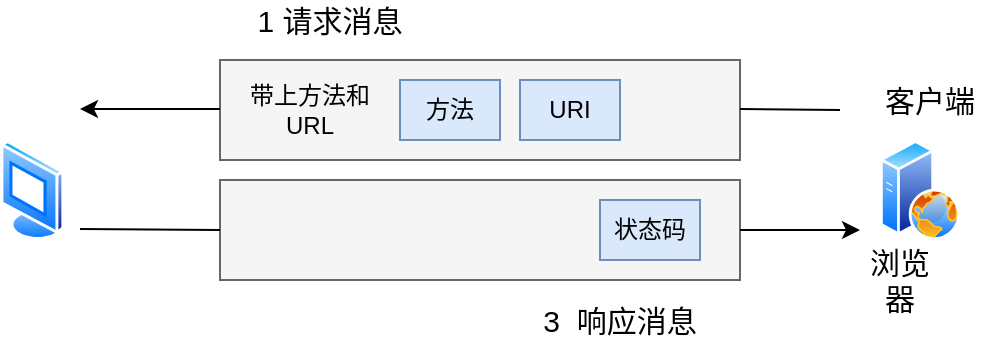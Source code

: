 <mxfile version="13.5.8" type="device"><diagram id="DNVI674TekuHWdYZu16h" name="第 1 页"><mxGraphModel dx="1422" dy="713" grid="1" gridSize="10" guides="1" tooltips="1" connect="1" arrows="1" fold="1" page="1" pageScale="1" pageWidth="827" pageHeight="1169" math="0" shadow="0"><root><mxCell id="0"/><mxCell id="1" parent="0"/><mxCell id="RkI37k88EKaIS22mMQ9o-1" value="" style="aspect=fixed;perimeter=ellipsePerimeter;html=1;align=center;shadow=0;dashed=0;spacingTop=3;image;image=img/lib/active_directory/web_server.svg;" vertex="1" parent="1"><mxGeometry x="560" y="340" width="40" height="50" as="geometry"/></mxCell><mxCell id="RkI37k88EKaIS22mMQ9o-2" value="" style="aspect=fixed;perimeter=ellipsePerimeter;html=1;align=center;shadow=0;dashed=0;spacingTop=3;image;image=img/lib/active_directory/vista_terminal.svg;" vertex="1" parent="1"><mxGeometry x="120" y="340" width="32.5" height="50" as="geometry"/></mxCell><mxCell id="RkI37k88EKaIS22mMQ9o-3" value="" style="rounded=0;whiteSpace=wrap;html=1;fillColor=#f5f5f5;strokeColor=#666666;fontColor=#333333;" vertex="1" parent="1"><mxGeometry x="230" y="300" width="260" height="50" as="geometry"/></mxCell><mxCell id="RkI37k88EKaIS22mMQ9o-5" value="方法" style="rounded=0;whiteSpace=wrap;html=1;fillColor=#dae8fc;strokeColor=#6c8ebf;" vertex="1" parent="1"><mxGeometry x="320" y="310" width="50" height="30" as="geometry"/></mxCell><mxCell id="RkI37k88EKaIS22mMQ9o-6" value="URI" style="rounded=0;whiteSpace=wrap;html=1;fillColor=#dae8fc;strokeColor=#6c8ebf;" vertex="1" parent="1"><mxGeometry x="380" y="310" width="50" height="30" as="geometry"/></mxCell><mxCell id="RkI37k88EKaIS22mMQ9o-7" value="&lt;font style=&quot;font-size: 15px&quot;&gt;1 请求消息&lt;/font&gt;" style="text;html=1;strokeColor=none;fillColor=none;align=center;verticalAlign=middle;whiteSpace=wrap;rounded=0;" vertex="1" parent="1"><mxGeometry x="230" y="270" width="110" height="20" as="geometry"/></mxCell><mxCell id="RkI37k88EKaIS22mMQ9o-8" value="带上方法和URL" style="text;html=1;strokeColor=none;fillColor=none;align=center;verticalAlign=middle;whiteSpace=wrap;rounded=0;" vertex="1" parent="1"><mxGeometry x="240" y="315" width="70" height="20" as="geometry"/></mxCell><mxCell id="RkI37k88EKaIS22mMQ9o-9" value="" style="rounded=0;whiteSpace=wrap;html=1;fillColor=#f5f5f5;strokeColor=#666666;fontColor=#333333;" vertex="1" parent="1"><mxGeometry x="230" y="360" width="260" height="50" as="geometry"/></mxCell><mxCell id="RkI37k88EKaIS22mMQ9o-10" value="状态码" style="rounded=0;whiteSpace=wrap;html=1;fillColor=#dae8fc;strokeColor=#6c8ebf;" vertex="1" parent="1"><mxGeometry x="420" y="370" width="50" height="30" as="geometry"/></mxCell><mxCell id="RkI37k88EKaIS22mMQ9o-11" value="&lt;font style=&quot;font-size: 15px&quot;&gt;3&amp;nbsp; 响应消息&lt;/font&gt;" style="text;html=1;strokeColor=none;fillColor=none;align=center;verticalAlign=middle;whiteSpace=wrap;rounded=0;" vertex="1" parent="1"><mxGeometry x="370" y="420" width="120" height="20" as="geometry"/></mxCell><mxCell id="RkI37k88EKaIS22mMQ9o-13" value="&lt;font style=&quot;font-size: 15px&quot;&gt;浏览器&lt;/font&gt;" style="text;html=1;strokeColor=none;fillColor=none;align=center;verticalAlign=middle;whiteSpace=wrap;rounded=0;" vertex="1" parent="1"><mxGeometry x="550" y="400" width="40" height="20" as="geometry"/></mxCell><mxCell id="RkI37k88EKaIS22mMQ9o-14" value="&lt;font style=&quot;font-size: 15px&quot;&gt;客户端&lt;/font&gt;" style="text;html=1;strokeColor=none;fillColor=none;align=center;verticalAlign=middle;whiteSpace=wrap;rounded=0;" vertex="1" parent="1"><mxGeometry x="550" y="310" width="70" height="20" as="geometry"/></mxCell><mxCell id="RkI37k88EKaIS22mMQ9o-15" value="" style="endArrow=none;html=1;endFill=0;" edge="1" parent="1"><mxGeometry width="50" height="50" relative="1" as="geometry"><mxPoint x="540" y="325" as="sourcePoint"/><mxPoint x="490" y="324.5" as="targetPoint"/></mxGeometry></mxCell><mxCell id="RkI37k88EKaIS22mMQ9o-16" value="" style="endArrow=classic;html=1;" edge="1" parent="1"><mxGeometry width="50" height="50" relative="1" as="geometry"><mxPoint x="230" y="324.5" as="sourcePoint"/><mxPoint x="160" y="324.5" as="targetPoint"/></mxGeometry></mxCell><mxCell id="RkI37k88EKaIS22mMQ9o-17" value="" style="endArrow=none;html=1;endFill=0;exitX=0;exitY=0.5;exitDx=0;exitDy=0;" edge="1" parent="1" source="RkI37k88EKaIS22mMQ9o-9"><mxGeometry width="50" height="50" relative="1" as="geometry"><mxPoint x="210" y="385" as="sourcePoint"/><mxPoint x="160" y="384.5" as="targetPoint"/></mxGeometry></mxCell><mxCell id="RkI37k88EKaIS22mMQ9o-18" value="" style="endArrow=classic;html=1;exitX=1;exitY=0.5;exitDx=0;exitDy=0;" edge="1" parent="1" source="RkI37k88EKaIS22mMQ9o-9"><mxGeometry width="50" height="50" relative="1" as="geometry"><mxPoint x="500" y="410" as="sourcePoint"/><mxPoint x="550" y="385" as="targetPoint"/></mxGeometry></mxCell></root></mxGraphModel></diagram></mxfile>